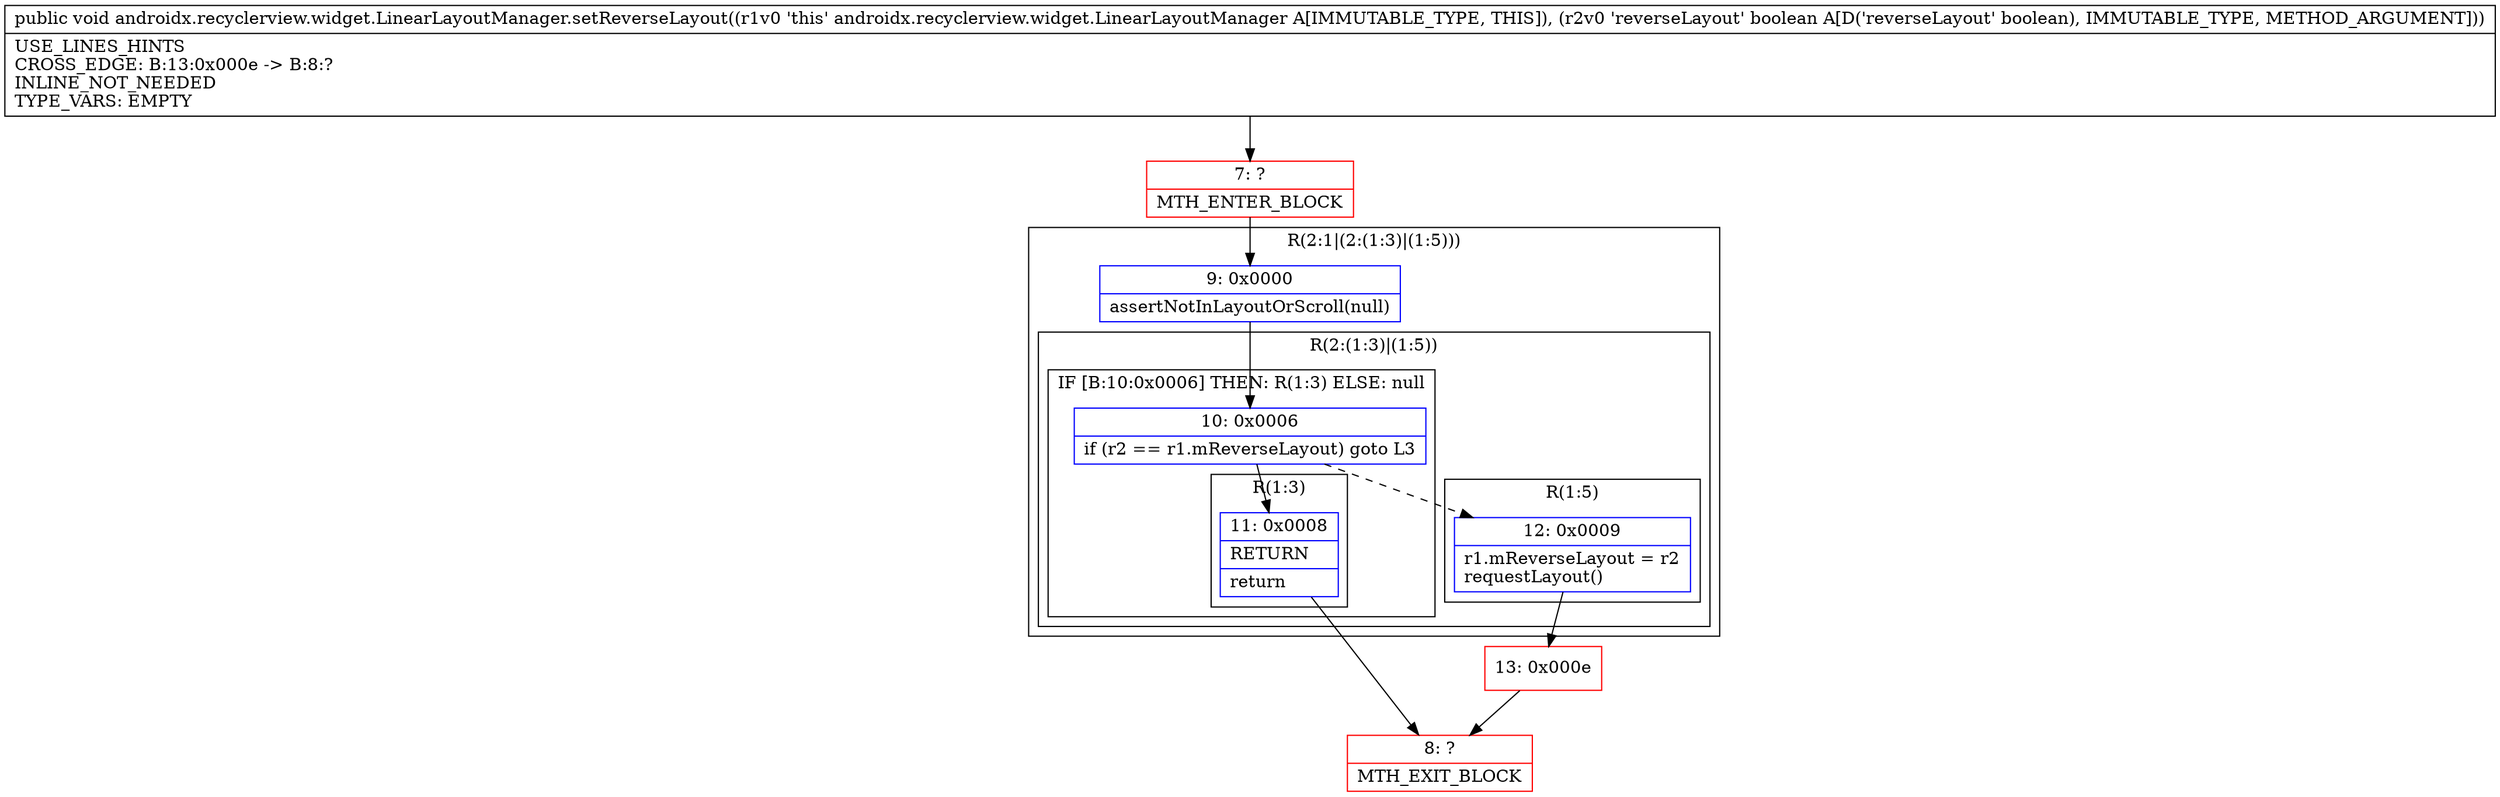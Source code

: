 digraph "CFG forandroidx.recyclerview.widget.LinearLayoutManager.setReverseLayout(Z)V" {
subgraph cluster_Region_1060040813 {
label = "R(2:1|(2:(1:3)|(1:5)))";
node [shape=record,color=blue];
Node_9 [shape=record,label="{9\:\ 0x0000|assertNotInLayoutOrScroll(null)\l}"];
subgraph cluster_Region_1318171952 {
label = "R(2:(1:3)|(1:5))";
node [shape=record,color=blue];
subgraph cluster_IfRegion_159667090 {
label = "IF [B:10:0x0006] THEN: R(1:3) ELSE: null";
node [shape=record,color=blue];
Node_10 [shape=record,label="{10\:\ 0x0006|if (r2 == r1.mReverseLayout) goto L3\l}"];
subgraph cluster_Region_1870551020 {
label = "R(1:3)";
node [shape=record,color=blue];
Node_11 [shape=record,label="{11\:\ 0x0008|RETURN\l|return\l}"];
}
}
subgraph cluster_Region_664498166 {
label = "R(1:5)";
node [shape=record,color=blue];
Node_12 [shape=record,label="{12\:\ 0x0009|r1.mReverseLayout = r2\lrequestLayout()\l}"];
}
}
}
Node_7 [shape=record,color=red,label="{7\:\ ?|MTH_ENTER_BLOCK\l}"];
Node_8 [shape=record,color=red,label="{8\:\ ?|MTH_EXIT_BLOCK\l}"];
Node_13 [shape=record,color=red,label="{13\:\ 0x000e}"];
MethodNode[shape=record,label="{public void androidx.recyclerview.widget.LinearLayoutManager.setReverseLayout((r1v0 'this' androidx.recyclerview.widget.LinearLayoutManager A[IMMUTABLE_TYPE, THIS]), (r2v0 'reverseLayout' boolean A[D('reverseLayout' boolean), IMMUTABLE_TYPE, METHOD_ARGUMENT]))  | USE_LINES_HINTS\lCROSS_EDGE: B:13:0x000e \-\> B:8:?\lINLINE_NOT_NEEDED\lTYPE_VARS: EMPTY\l}"];
MethodNode -> Node_7;Node_9 -> Node_10;
Node_10 -> Node_11;
Node_10 -> Node_12[style=dashed];
Node_11 -> Node_8;
Node_12 -> Node_13;
Node_7 -> Node_9;
Node_13 -> Node_8;
}

